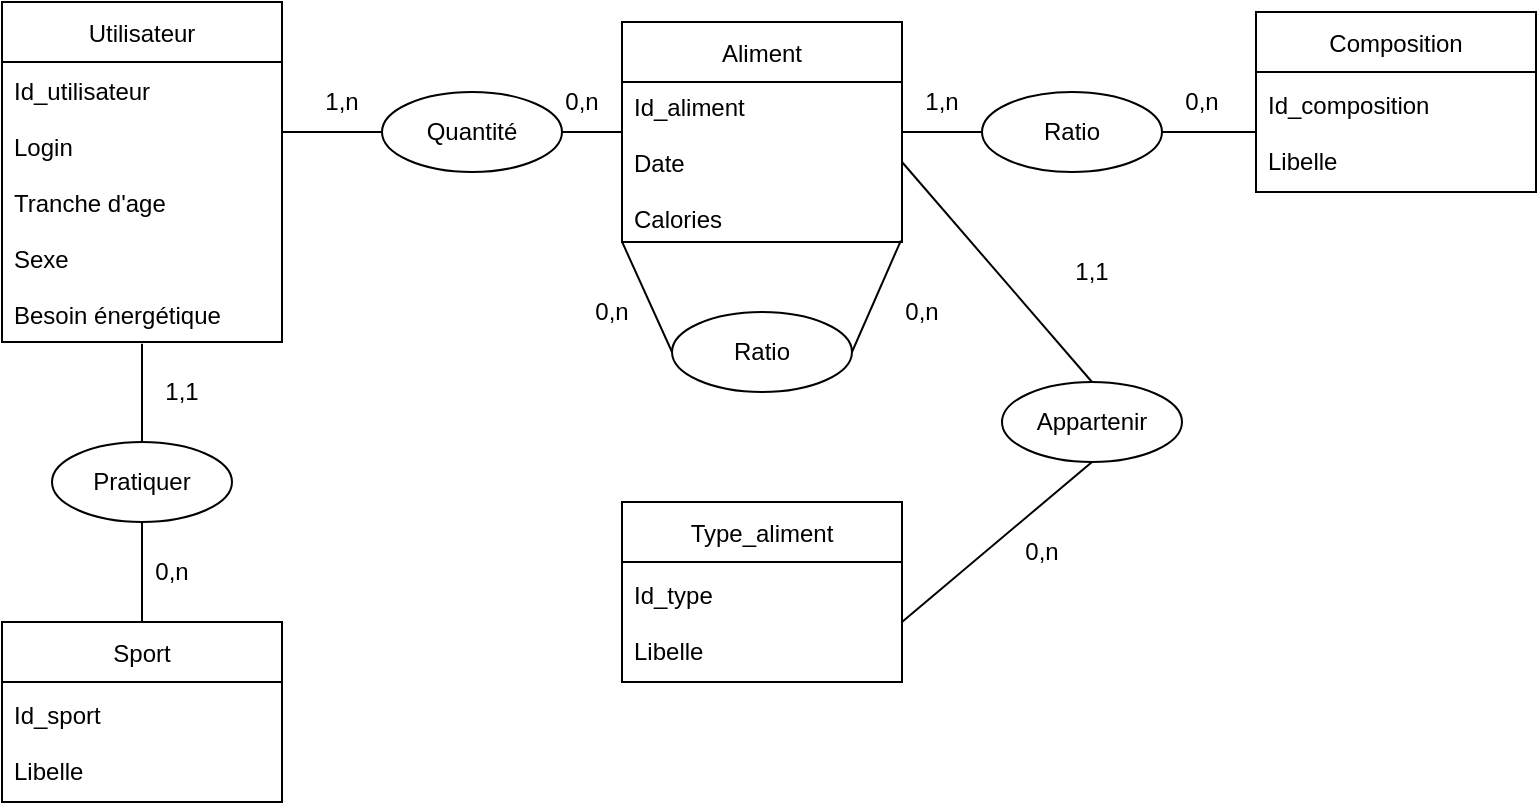<mxfile version="17.1.2" type="github" pages="2">
  <diagram id="ps0TUvUx2SFWj05R7lTL" name="Page-1">
    <mxGraphModel dx="830" dy="512" grid="1" gridSize="10" guides="1" tooltips="1" connect="1" arrows="1" fold="1" page="1" pageScale="1" pageWidth="827" pageHeight="1169" math="0" shadow="0">
      <root>
        <mxCell id="0" />
        <mxCell id="1" parent="0" />
        <mxCell id="9qkErvsrIEReRTzUVo6O-1" value="Utilisateur" style="swimlane;fontStyle=0;childLayout=stackLayout;horizontal=1;startSize=30;horizontalStack=0;resizeParent=1;resizeParentMax=0;resizeLast=0;collapsible=1;marginBottom=0;" vertex="1" parent="1">
          <mxGeometry x="60" y="70" width="140" height="170" as="geometry" />
        </mxCell>
        <mxCell id="9qkErvsrIEReRTzUVo6O-2" value="Id_utilisateur&#xa;&#xa;Login&#xa;&#xa;Tranche d&#39;age&#xa;&#xa;Sexe&#xa;&#xa;Besoin énergétique" style="text;strokeColor=none;fillColor=none;align=left;verticalAlign=middle;spacingLeft=4;spacingRight=4;overflow=hidden;points=[[0,0.5],[1,0.5]];portConstraint=eastwest;rotatable=0;" vertex="1" parent="9qkErvsrIEReRTzUVo6O-1">
          <mxGeometry y="30" width="140" height="140" as="geometry" />
        </mxCell>
        <mxCell id="9qkErvsrIEReRTzUVo6O-8" value="Aliment" style="swimlane;fontStyle=0;childLayout=stackLayout;horizontal=1;startSize=30;horizontalStack=0;resizeParent=1;resizeParentMax=0;resizeLast=0;collapsible=1;marginBottom=0;" vertex="1" parent="1">
          <mxGeometry x="370" y="80" width="140" height="110" as="geometry" />
        </mxCell>
        <mxCell id="9qkErvsrIEReRTzUVo6O-9" value="Id_aliment&#xa;&#xa;Date&#xa;&#xa;Calories" style="text;strokeColor=none;fillColor=none;align=left;verticalAlign=middle;spacingLeft=4;spacingRight=4;overflow=hidden;points=[[0,0.5],[1,0.5]];portConstraint=eastwest;rotatable=0;" vertex="1" parent="9qkErvsrIEReRTzUVo6O-8">
          <mxGeometry y="30" width="140" height="80" as="geometry" />
        </mxCell>
        <mxCell id="9qkErvsrIEReRTzUVo6O-10" value="Composition" style="swimlane;fontStyle=0;childLayout=stackLayout;horizontal=1;startSize=30;horizontalStack=0;resizeParent=1;resizeParentMax=0;resizeLast=0;collapsible=1;marginBottom=0;" vertex="1" parent="1">
          <mxGeometry x="687" y="75" width="140" height="90" as="geometry" />
        </mxCell>
        <mxCell id="9qkErvsrIEReRTzUVo6O-11" value="Id_composition&#xa;&#xa;Libelle" style="text;strokeColor=none;fillColor=none;align=left;verticalAlign=middle;spacingLeft=4;spacingRight=4;overflow=hidden;points=[[0,0.5],[1,0.5]];portConstraint=eastwest;rotatable=0;" vertex="1" parent="9qkErvsrIEReRTzUVo6O-10">
          <mxGeometry y="30" width="140" height="60" as="geometry" />
        </mxCell>
        <mxCell id="9qkErvsrIEReRTzUVo6O-12" value="Quantité" style="ellipse;whiteSpace=wrap;html=1;" vertex="1" parent="1">
          <mxGeometry x="250" y="115" width="90" height="40" as="geometry" />
        </mxCell>
        <mxCell id="9qkErvsrIEReRTzUVo6O-18" value="1,n" style="text;html=1;strokeColor=none;fillColor=none;align=center;verticalAlign=middle;whiteSpace=wrap;rounded=0;" vertex="1" parent="1">
          <mxGeometry x="200" y="105" width="60" height="30" as="geometry" />
        </mxCell>
        <mxCell id="9qkErvsrIEReRTzUVo6O-19" value="0,n" style="text;html=1;strokeColor=none;fillColor=none;align=center;verticalAlign=middle;whiteSpace=wrap;rounded=0;" vertex="1" parent="1">
          <mxGeometry x="320" y="105" width="60" height="30" as="geometry" />
        </mxCell>
        <mxCell id="9qkErvsrIEReRTzUVo6O-20" value="Ratio" style="ellipse;whiteSpace=wrap;html=1;" vertex="1" parent="1">
          <mxGeometry x="550" y="115" width="90" height="40" as="geometry" />
        </mxCell>
        <mxCell id="9qkErvsrIEReRTzUVo6O-31" value="1,n" style="text;html=1;strokeColor=none;fillColor=none;align=center;verticalAlign=middle;whiteSpace=wrap;rounded=0;" vertex="1" parent="1">
          <mxGeometry x="500" y="105" width="60" height="30" as="geometry" />
        </mxCell>
        <mxCell id="9qkErvsrIEReRTzUVo6O-32" value="0,n" style="text;html=1;strokeColor=none;fillColor=none;align=center;verticalAlign=middle;whiteSpace=wrap;rounded=0;" vertex="1" parent="1">
          <mxGeometry x="630" y="105" width="60" height="30" as="geometry" />
        </mxCell>
        <mxCell id="9qkErvsrIEReRTzUVo6O-48" value="Ratio" style="ellipse;whiteSpace=wrap;html=1;" vertex="1" parent="1">
          <mxGeometry x="395" y="225" width="90" height="40" as="geometry" />
        </mxCell>
        <mxCell id="9qkErvsrIEReRTzUVo6O-57" value="0,n" style="text;html=1;strokeColor=none;fillColor=none;align=center;verticalAlign=middle;whiteSpace=wrap;rounded=0;" vertex="1" parent="1">
          <mxGeometry x="335" y="210" width="60" height="30" as="geometry" />
        </mxCell>
        <mxCell id="9qkErvsrIEReRTzUVo6O-58" value="0,n" style="text;html=1;strokeColor=none;fillColor=none;align=center;verticalAlign=middle;whiteSpace=wrap;rounded=0;" vertex="1" parent="1">
          <mxGeometry x="490" y="210" width="60" height="30" as="geometry" />
        </mxCell>
        <mxCell id="9qkErvsrIEReRTzUVo6O-59" value="Sport" style="swimlane;fontStyle=0;childLayout=stackLayout;horizontal=1;startSize=30;horizontalStack=0;resizeParent=1;resizeParentMax=0;resizeLast=0;collapsible=1;marginBottom=0;" vertex="1" parent="1">
          <mxGeometry x="60" y="380" width="140" height="90" as="geometry" />
        </mxCell>
        <mxCell id="9qkErvsrIEReRTzUVo6O-60" value="Id_sport&#xa;&#xa;Libelle" style="text;strokeColor=none;fillColor=none;align=left;verticalAlign=middle;spacingLeft=4;spacingRight=4;overflow=hidden;points=[[0,0.5],[1,0.5]];portConstraint=eastwest;rotatable=0;" vertex="1" parent="9qkErvsrIEReRTzUVo6O-59">
          <mxGeometry y="30" width="140" height="60" as="geometry" />
        </mxCell>
        <mxCell id="9qkErvsrIEReRTzUVo6O-63" value="Type_aliment" style="swimlane;fontStyle=0;childLayout=stackLayout;horizontal=1;startSize=30;horizontalStack=0;resizeParent=1;resizeParentMax=0;resizeLast=0;collapsible=1;marginBottom=0;" vertex="1" parent="1">
          <mxGeometry x="370" y="320" width="140" height="90" as="geometry" />
        </mxCell>
        <mxCell id="9qkErvsrIEReRTzUVo6O-64" value="Id_type&#xa;&#xa;Libelle" style="text;strokeColor=none;fillColor=none;align=left;verticalAlign=middle;spacingLeft=4;spacingRight=4;overflow=hidden;points=[[0,0.5],[1,0.5]];portConstraint=eastwest;rotatable=0;" vertex="1" parent="9qkErvsrIEReRTzUVo6O-63">
          <mxGeometry y="30" width="140" height="60" as="geometry" />
        </mxCell>
        <mxCell id="9qkErvsrIEReRTzUVo6O-67" value="Appartenir" style="ellipse;whiteSpace=wrap;html=1;" vertex="1" parent="1">
          <mxGeometry x="560" y="260" width="90" height="40" as="geometry" />
        </mxCell>
        <mxCell id="9qkErvsrIEReRTzUVo6O-71" value="Pratiquer" style="ellipse;whiteSpace=wrap;html=1;" vertex="1" parent="1">
          <mxGeometry x="85" y="290" width="90" height="40" as="geometry" />
        </mxCell>
        <mxCell id="9qkErvsrIEReRTzUVo6O-74" value="1,1" style="text;html=1;strokeColor=none;fillColor=none;align=center;verticalAlign=middle;whiteSpace=wrap;rounded=0;" vertex="1" parent="1">
          <mxGeometry x="120" y="250" width="60" height="30" as="geometry" />
        </mxCell>
        <mxCell id="9qkErvsrIEReRTzUVo6O-75" value="0,n" style="text;html=1;strokeColor=none;fillColor=none;align=center;verticalAlign=middle;whiteSpace=wrap;rounded=0;" vertex="1" parent="1">
          <mxGeometry x="115" y="340" width="60" height="30" as="geometry" />
        </mxCell>
        <mxCell id="9qkErvsrIEReRTzUVo6O-76" value="1,1" style="text;html=1;strokeColor=none;fillColor=none;align=center;verticalAlign=middle;whiteSpace=wrap;rounded=0;" vertex="1" parent="1">
          <mxGeometry x="575" y="190" width="60" height="30" as="geometry" />
        </mxCell>
        <mxCell id="9qkErvsrIEReRTzUVo6O-77" value="0,n" style="text;html=1;strokeColor=none;fillColor=none;align=center;verticalAlign=middle;whiteSpace=wrap;rounded=0;" vertex="1" parent="1">
          <mxGeometry x="550" y="330" width="60" height="30" as="geometry" />
        </mxCell>
        <mxCell id="PcpdH8goPA6e2npStkTK-2" value="" style="endArrow=none;html=1;rounded=0;" edge="1" parent="1">
          <mxGeometry width="50" height="50" relative="1" as="geometry">
            <mxPoint x="200" y="135" as="sourcePoint" />
            <mxPoint x="250" y="135" as="targetPoint" />
          </mxGeometry>
        </mxCell>
        <mxCell id="PcpdH8goPA6e2npStkTK-3" value="" style="endArrow=none;html=1;rounded=0;exitX=1;exitY=0.5;exitDx=0;exitDy=0;" edge="1" parent="1" source="9qkErvsrIEReRTzUVo6O-12">
          <mxGeometry width="50" height="50" relative="1" as="geometry">
            <mxPoint x="380" y="260" as="sourcePoint" />
            <mxPoint x="370" y="135" as="targetPoint" />
          </mxGeometry>
        </mxCell>
        <mxCell id="PcpdH8goPA6e2npStkTK-4" value="" style="endArrow=none;html=1;rounded=0;exitX=0;exitY=0.5;exitDx=0;exitDy=0;entryX=1;entryY=0.313;entryDx=0;entryDy=0;entryPerimeter=0;" edge="1" parent="1" source="9qkErvsrIEReRTzUVo6O-20" target="9qkErvsrIEReRTzUVo6O-9">
          <mxGeometry width="50" height="50" relative="1" as="geometry">
            <mxPoint x="380" y="260" as="sourcePoint" />
            <mxPoint x="430" y="210" as="targetPoint" />
          </mxGeometry>
        </mxCell>
        <mxCell id="PcpdH8goPA6e2npStkTK-5" value="" style="endArrow=none;html=1;rounded=0;exitX=1;exitY=0.5;exitDx=0;exitDy=0;" edge="1" parent="1" source="9qkErvsrIEReRTzUVo6O-20" target="9qkErvsrIEReRTzUVo6O-11">
          <mxGeometry width="50" height="50" relative="1" as="geometry">
            <mxPoint x="380" y="260" as="sourcePoint" />
            <mxPoint x="430" y="210" as="targetPoint" />
          </mxGeometry>
        </mxCell>
        <mxCell id="PcpdH8goPA6e2npStkTK-6" value="" style="endArrow=none;html=1;rounded=0;entryX=1;entryY=0.5;entryDx=0;entryDy=0;exitX=0.5;exitY=0;exitDx=0;exitDy=0;" edge="1" parent="1" source="9qkErvsrIEReRTzUVo6O-67" target="9qkErvsrIEReRTzUVo6O-9">
          <mxGeometry width="50" height="50" relative="1" as="geometry">
            <mxPoint x="540" y="260" as="sourcePoint" />
            <mxPoint x="590" y="210" as="targetPoint" />
            <Array as="points" />
          </mxGeometry>
        </mxCell>
        <mxCell id="PcpdH8goPA6e2npStkTK-10" value="" style="endArrow=none;html=1;rounded=0;entryX=0.5;entryY=1;entryDx=0;entryDy=0;exitX=1;exitY=0.5;exitDx=0;exitDy=0;" edge="1" parent="1" source="9qkErvsrIEReRTzUVo6O-64" target="9qkErvsrIEReRTzUVo6O-67">
          <mxGeometry width="50" height="50" relative="1" as="geometry">
            <mxPoint x="540" y="350" as="sourcePoint" />
            <mxPoint x="590" y="300" as="targetPoint" />
          </mxGeometry>
        </mxCell>
        <mxCell id="PcpdH8goPA6e2npStkTK-11" value="" style="endArrow=none;html=1;rounded=0;exitX=1;exitY=0.5;exitDx=0;exitDy=0;entryX=0.996;entryY=0.991;entryDx=0;entryDy=0;entryPerimeter=0;" edge="1" parent="1" source="9qkErvsrIEReRTzUVo6O-48" target="9qkErvsrIEReRTzUVo6O-9">
          <mxGeometry width="50" height="50" relative="1" as="geometry">
            <mxPoint x="520" y="270" as="sourcePoint" />
            <mxPoint x="510" y="160" as="targetPoint" />
          </mxGeometry>
        </mxCell>
        <mxCell id="PcpdH8goPA6e2npStkTK-12" value="" style="endArrow=none;html=1;rounded=0;entryX=0;entryY=0.5;entryDx=0;entryDy=0;exitX=0;exitY=0.998;exitDx=0;exitDy=0;exitPerimeter=0;" edge="1" parent="1" source="9qkErvsrIEReRTzUVo6O-9" target="9qkErvsrIEReRTzUVo6O-48">
          <mxGeometry width="50" height="50" relative="1" as="geometry">
            <mxPoint x="370" y="160" as="sourcePoint" />
            <mxPoint x="570" y="220" as="targetPoint" />
          </mxGeometry>
        </mxCell>
        <mxCell id="PcpdH8goPA6e2npStkTK-13" value="" style="endArrow=none;html=1;rounded=0;entryX=0.5;entryY=1.006;entryDx=0;entryDy=0;entryPerimeter=0;" edge="1" parent="1" source="9qkErvsrIEReRTzUVo6O-71" target="9qkErvsrIEReRTzUVo6O-2">
          <mxGeometry width="50" height="50" relative="1" as="geometry">
            <mxPoint x="260" y="340" as="sourcePoint" />
            <mxPoint x="310" y="290" as="targetPoint" />
          </mxGeometry>
        </mxCell>
        <mxCell id="PcpdH8goPA6e2npStkTK-14" value="" style="endArrow=none;html=1;rounded=0;exitX=0.5;exitY=0;exitDx=0;exitDy=0;" edge="1" parent="1" source="9qkErvsrIEReRTzUVo6O-59" target="9qkErvsrIEReRTzUVo6O-71">
          <mxGeometry width="50" height="50" relative="1" as="geometry">
            <mxPoint x="260" y="340" as="sourcePoint" />
            <mxPoint x="310" y="290" as="targetPoint" />
          </mxGeometry>
        </mxCell>
      </root>
    </mxGraphModel>
  </diagram>
  <diagram id="R755U7Kzt6zpGV08sWAv" name="Page-3">
    <mxGraphModel dx="830" dy="512" grid="1" gridSize="10" guides="1" tooltips="1" connect="1" arrows="1" fold="1" page="1" pageScale="1" pageWidth="827" pageHeight="1169" math="0" shadow="0">
      <root>
        <mxCell id="cGsl6UHjNJ5qutNKCn_d-0" />
        <mxCell id="cGsl6UHjNJ5qutNKCn_d-1" parent="cGsl6UHjNJ5qutNKCn_d-0" />
        <mxCell id="cGsl6UHjNJ5qutNKCn_d-2" value="UTILISATEUR" style="swimlane;fontStyle=0;childLayout=stackLayout;horizontal=1;startSize=30;horizontalStack=0;resizeParent=1;resizeParentMax=0;resizeLast=0;collapsible=1;marginBottom=0;" vertex="1" parent="cGsl6UHjNJ5qutNKCn_d-1">
          <mxGeometry x="10" y="70" width="140" height="170" as="geometry" />
        </mxCell>
        <mxCell id="W_QgTbFiwIM0ZCdwzRpV-8" value="" style="endArrow=none;html=1;rounded=0;" edge="1" parent="cGsl6UHjNJ5qutNKCn_d-2">
          <mxGeometry width="50" height="50" relative="1" as="geometry">
            <mxPoint x="10" y="60" as="sourcePoint" />
            <mxPoint x="100" y="60" as="targetPoint" />
          </mxGeometry>
        </mxCell>
        <mxCell id="cGsl6UHjNJ5qutNKCn_d-3" value="ID_UTILISATEUR&#xa;&#xa;LOGIN&#xa;&#xa;TRANCHE D&#39;AGE&#xa;&#xa;SEXE&#xa;&#xa;BESOIN ENERGITIQUE" style="text;strokeColor=none;fillColor=none;align=left;verticalAlign=middle;spacingLeft=4;spacingRight=4;overflow=hidden;points=[[0,0.5],[1,0.5]];portConstraint=eastwest;rotatable=0;" vertex="1" parent="cGsl6UHjNJ5qutNKCn_d-2">
          <mxGeometry y="30" width="140" height="140" as="geometry" />
        </mxCell>
        <mxCell id="cGsl6UHjNJ5qutNKCn_d-4" value="ALIMENT" style="swimlane;fontStyle=0;childLayout=stackLayout;horizontal=1;startSize=30;horizontalStack=0;resizeParent=1;resizeParentMax=0;resizeLast=0;collapsible=1;marginBottom=0;" vertex="1" parent="cGsl6UHjNJ5qutNKCn_d-1">
          <mxGeometry x="350" y="80" width="140" height="110" as="geometry" />
        </mxCell>
        <mxCell id="W_QgTbFiwIM0ZCdwzRpV-17" value="" style="endArrow=none;html=1;rounded=0;" edge="1" parent="cGsl6UHjNJ5qutNKCn_d-4">
          <mxGeometry width="50" height="50" relative="1" as="geometry">
            <mxPoint x="10" y="55" as="sourcePoint" />
            <mxPoint x="70" y="55" as="targetPoint" />
          </mxGeometry>
        </mxCell>
        <mxCell id="cGsl6UHjNJ5qutNKCn_d-5" value="ID_ALIMENT&#xa;&#xa;DATE&#xa;&#xa;CALORIES" style="text;strokeColor=none;fillColor=none;align=left;verticalAlign=middle;spacingLeft=4;spacingRight=4;overflow=hidden;points=[[0,0.5],[1,0.5]];portConstraint=eastwest;rotatable=0;" vertex="1" parent="cGsl6UHjNJ5qutNKCn_d-4">
          <mxGeometry y="30" width="140" height="80" as="geometry" />
        </mxCell>
        <mxCell id="cGsl6UHjNJ5qutNKCn_d-6" value="COMPOSITION" style="swimlane;fontStyle=0;childLayout=stackLayout;horizontal=1;startSize=30;horizontalStack=0;resizeParent=1;resizeParentMax=0;resizeLast=0;collapsible=1;marginBottom=0;" vertex="1" parent="cGsl6UHjNJ5qutNKCn_d-1">
          <mxGeometry x="687" y="90" width="140" height="90" as="geometry" />
        </mxCell>
        <mxCell id="fxmTqnYD-4aVfmm8E6T3-12" value="" style="endArrow=none;html=1;rounded=0;" edge="1" parent="cGsl6UHjNJ5qutNKCn_d-6">
          <mxGeometry width="50" height="50" relative="1" as="geometry">
            <mxPoint x="13" y="59.41" as="sourcePoint" />
            <mxPoint x="103" y="59.41" as="targetPoint" />
          </mxGeometry>
        </mxCell>
        <mxCell id="cGsl6UHjNJ5qutNKCn_d-7" value="ID_COMPOSITION&#xa;&#xa;LIBELLE" style="text;strokeColor=none;fillColor=none;align=left;verticalAlign=middle;spacingLeft=4;spacingRight=4;overflow=hidden;points=[[0,0.5],[1,0.5]];portConstraint=eastwest;rotatable=0;" vertex="1" parent="cGsl6UHjNJ5qutNKCn_d-6">
          <mxGeometry y="30" width="140" height="60" as="geometry" />
        </mxCell>
        <mxCell id="cGsl6UHjNJ5qutNKCn_d-17" value="SPORT" style="swimlane;fontStyle=0;childLayout=stackLayout;horizontal=1;startSize=30;horizontalStack=0;resizeParent=1;resizeParentMax=0;resizeLast=0;collapsible=1;marginBottom=0;" vertex="1" parent="cGsl6UHjNJ5qutNKCn_d-1">
          <mxGeometry x="10" y="320" width="140" height="90" as="geometry" />
        </mxCell>
        <mxCell id="W_QgTbFiwIM0ZCdwzRpV-10" value="" style="endArrow=none;html=1;rounded=0;" edge="1" parent="cGsl6UHjNJ5qutNKCn_d-17">
          <mxGeometry width="50" height="50" relative="1" as="geometry">
            <mxPoint x="10" y="59.76" as="sourcePoint" />
            <mxPoint x="60" y="59.76" as="targetPoint" />
          </mxGeometry>
        </mxCell>
        <mxCell id="cGsl6UHjNJ5qutNKCn_d-18" value="ID_SPORT&#xa;&#xa;LIBELLE" style="text;strokeColor=none;fillColor=none;align=left;verticalAlign=middle;spacingLeft=4;spacingRight=4;overflow=hidden;points=[[0,0.5],[1,0.5]];portConstraint=eastwest;rotatable=0;" vertex="1" parent="cGsl6UHjNJ5qutNKCn_d-17">
          <mxGeometry y="30" width="140" height="60" as="geometry" />
        </mxCell>
        <mxCell id="cGsl6UHjNJ5qutNKCn_d-19" value="TYPE_ALIMENT" style="swimlane;fontStyle=0;childLayout=stackLayout;horizontal=1;startSize=30;horizontalStack=0;resizeParent=1;resizeParentMax=0;resizeLast=0;collapsible=1;marginBottom=0;" vertex="1" parent="cGsl6UHjNJ5qutNKCn_d-1">
          <mxGeometry x="440" y="320" width="140" height="90" as="geometry" />
        </mxCell>
        <mxCell id="fxmTqnYD-4aVfmm8E6T3-0" value="" style="endArrow=none;html=1;rounded=0;" edge="1" parent="cGsl6UHjNJ5qutNKCn_d-19">
          <mxGeometry width="50" height="50" relative="1" as="geometry">
            <mxPoint x="10" y="59.5" as="sourcePoint" />
            <mxPoint x="56" y="59.5" as="targetPoint" />
          </mxGeometry>
        </mxCell>
        <mxCell id="cGsl6UHjNJ5qutNKCn_d-20" value="ID_TYPE&#xa;&#xa;LIBELLE" style="text;strokeColor=none;fillColor=none;align=left;verticalAlign=middle;spacingLeft=4;spacingRight=4;overflow=hidden;points=[[0,0.5],[1,0.5]];portConstraint=eastwest;rotatable=0;" vertex="1" parent="cGsl6UHjNJ5qutNKCn_d-19">
          <mxGeometry y="30" width="140" height="60" as="geometry" />
        </mxCell>
        <mxCell id="V3D6cUp_pwJ4s5y8st8d-0" value="" style="endArrow=classic;html=1;rounded=0;" edge="1" parent="cGsl6UHjNJ5qutNKCn_d-1" source="cGsl6UHjNJ5qutNKCn_d-3" target="cGsl6UHjNJ5qutNKCn_d-17">
          <mxGeometry width="50" height="50" relative="1" as="geometry">
            <mxPoint x="90" y="270" as="sourcePoint" />
            <mxPoint x="220" y="380" as="targetPoint" />
          </mxGeometry>
        </mxCell>
        <mxCell id="W_QgTbFiwIM0ZCdwzRpV-0" value="CONSOMMER" style="swimlane;fontStyle=0;childLayout=stackLayout;horizontal=1;startSize=30;horizontalStack=0;resizeParent=1;resizeParentMax=0;resizeLast=0;collapsible=1;marginBottom=0;" vertex="1" parent="cGsl6UHjNJ5qutNKCn_d-1">
          <mxGeometry x="180" y="80" width="140" height="110" as="geometry" />
        </mxCell>
        <mxCell id="W_QgTbFiwIM0ZCdwzRpV-11" value="" style="endArrow=none;html=1;rounded=0;" edge="1" parent="W_QgTbFiwIM0ZCdwzRpV-0">
          <mxGeometry width="50" height="50" relative="1" as="geometry">
            <mxPoint x="10" y="54.52" as="sourcePoint" />
            <mxPoint x="100" y="54.52" as="targetPoint" />
          </mxGeometry>
        </mxCell>
        <mxCell id="W_QgTbFiwIM0ZCdwzRpV-1" value="ID_UTILISATEUR&#xa;&#xa;ID_ALIMENT&#xa;&#xa;QUANTITE" style="text;strokeColor=none;fillColor=none;align=left;verticalAlign=middle;spacingLeft=4;spacingRight=4;overflow=hidden;points=[[0,0.5],[1,0.5]];portConstraint=eastwest;rotatable=0;fontStyle=0" vertex="1" parent="W_QgTbFiwIM0ZCdwzRpV-0">
          <mxGeometry y="30" width="140" height="80" as="geometry" />
        </mxCell>
        <mxCell id="W_QgTbFiwIM0ZCdwzRpV-12" value="" style="endArrow=none;html=1;rounded=0;" edge="1" parent="W_QgTbFiwIM0ZCdwzRpV-0">
          <mxGeometry width="50" height="50" relative="1" as="geometry">
            <mxPoint x="10" y="80.0" as="sourcePoint" />
            <mxPoint x="70" y="80" as="targetPoint" />
          </mxGeometry>
        </mxCell>
        <mxCell id="W_QgTbFiwIM0ZCdwzRpV-5" style="edgeStyle=orthogonalEdgeStyle;rounded=0;orthogonalLoop=1;jettySize=auto;html=1;exitX=1;exitY=0.5;exitDx=0;exitDy=0;" edge="1" parent="cGsl6UHjNJ5qutNKCn_d-1" source="W_QgTbFiwIM0ZCdwzRpV-1" target="cGsl6UHjNJ5qutNKCn_d-5">
          <mxGeometry relative="1" as="geometry" />
        </mxCell>
        <mxCell id="W_QgTbFiwIM0ZCdwzRpV-7" style="edgeStyle=orthogonalEdgeStyle;rounded=0;orthogonalLoop=1;jettySize=auto;html=1;exitX=0;exitY=0.5;exitDx=0;exitDy=0;entryX=0.993;entryY=0.357;entryDx=0;entryDy=0;entryPerimeter=0;" edge="1" parent="cGsl6UHjNJ5qutNKCn_d-1" source="W_QgTbFiwIM0ZCdwzRpV-1" target="cGsl6UHjNJ5qutNKCn_d-3">
          <mxGeometry relative="1" as="geometry" />
        </mxCell>
        <mxCell id="W_QgTbFiwIM0ZCdwzRpV-13" value="CONTENIR" style="swimlane;fontStyle=0;childLayout=stackLayout;horizontal=1;startSize=30;horizontalStack=0;resizeParent=1;resizeParentMax=0;resizeLast=0;collapsible=1;marginBottom=0;" vertex="1" parent="cGsl6UHjNJ5qutNKCn_d-1">
          <mxGeometry x="260" y="320" width="140" height="90" as="geometry" />
        </mxCell>
        <mxCell id="W_QgTbFiwIM0ZCdwzRpV-14" value="" style="endArrow=none;html=1;rounded=0;" edge="1" parent="W_QgTbFiwIM0ZCdwzRpV-13">
          <mxGeometry width="50" height="50" relative="1" as="geometry">
            <mxPoint x="10" y="59.76" as="sourcePoint" />
            <mxPoint x="60" y="59.76" as="targetPoint" />
          </mxGeometry>
        </mxCell>
        <mxCell id="W_QgTbFiwIM0ZCdwzRpV-15" value="ID_ALIMENT&#xa;&#xa;RATIO" style="text;strokeColor=none;fillColor=none;align=left;verticalAlign=middle;spacingLeft=4;spacingRight=4;overflow=hidden;points=[[0,0.5],[1,0.5]];portConstraint=eastwest;rotatable=0;" vertex="1" parent="W_QgTbFiwIM0ZCdwzRpV-13">
          <mxGeometry y="30" width="140" height="60" as="geometry" />
        </mxCell>
        <mxCell id="W_QgTbFiwIM0ZCdwzRpV-18" value="" style="endArrow=classic;startArrow=classic;html=1;rounded=0;exitX=0.5;exitY=0;exitDx=0;exitDy=0;entryX=0.243;entryY=1;entryDx=0;entryDy=0;entryPerimeter=0;" edge="1" parent="cGsl6UHjNJ5qutNKCn_d-1" source="W_QgTbFiwIM0ZCdwzRpV-13" target="cGsl6UHjNJ5qutNKCn_d-5">
          <mxGeometry width="50" height="50" relative="1" as="geometry">
            <mxPoint x="390" y="270" as="sourcePoint" />
            <mxPoint x="400" y="190" as="targetPoint" />
          </mxGeometry>
        </mxCell>
        <mxCell id="v01Q2UWqzAGjEGVasom4-0" value="" style="endArrow=classic;html=1;rounded=0;entryX=0.5;entryY=0;entryDx=0;entryDy=0;exitX=0.729;exitY=1.013;exitDx=0;exitDy=0;exitPerimeter=0;" edge="1" parent="cGsl6UHjNJ5qutNKCn_d-1" source="cGsl6UHjNJ5qutNKCn_d-5" target="cGsl6UHjNJ5qutNKCn_d-19">
          <mxGeometry width="50" height="50" relative="1" as="geometry">
            <mxPoint x="480" y="190" as="sourcePoint" />
            <mxPoint x="440" y="220" as="targetPoint" />
          </mxGeometry>
        </mxCell>
        <mxCell id="fxmTqnYD-4aVfmm8E6T3-5" style="edgeStyle=orthogonalEdgeStyle;rounded=0;orthogonalLoop=1;jettySize=auto;html=1;exitX=0;exitY=0.5;exitDx=0;exitDy=0;entryX=1;entryY=0.5;entryDx=0;entryDy=0;" edge="1" parent="cGsl6UHjNJ5qutNKCn_d-1" target="cGsl6UHjNJ5qutNKCn_d-5">
          <mxGeometry relative="1" as="geometry">
            <mxPoint x="520" y="150" as="sourcePoint" />
          </mxGeometry>
        </mxCell>
        <mxCell id="fxmTqnYD-4aVfmm8E6T3-7" style="edgeStyle=orthogonalEdgeStyle;rounded=0;orthogonalLoop=1;jettySize=auto;html=1;exitX=1;exitY=0.5;exitDx=0;exitDy=0;" edge="1" parent="cGsl6UHjNJ5qutNKCn_d-1" target="cGsl6UHjNJ5qutNKCn_d-7">
          <mxGeometry relative="1" as="geometry">
            <mxPoint x="660" y="150" as="sourcePoint" />
          </mxGeometry>
        </mxCell>
        <mxCell id="fxmTqnYD-4aVfmm8E6T3-8" value="SE_COMPOSER" style="swimlane;fontStyle=0;childLayout=stackLayout;horizontal=1;startSize=30;horizontalStack=0;resizeParent=1;resizeParentMax=0;resizeLast=0;collapsible=1;marginBottom=0;" vertex="1" parent="cGsl6UHjNJ5qutNKCn_d-1">
          <mxGeometry x="520" y="80" width="140" height="110" as="geometry" />
        </mxCell>
        <mxCell id="fxmTqnYD-4aVfmm8E6T3-9" value="" style="endArrow=none;html=1;rounded=0;" edge="1" parent="fxmTqnYD-4aVfmm8E6T3-8">
          <mxGeometry width="50" height="50" relative="1" as="geometry">
            <mxPoint x="10" y="55" as="sourcePoint" />
            <mxPoint x="70" y="55" as="targetPoint" />
          </mxGeometry>
        </mxCell>
        <mxCell id="fxmTqnYD-4aVfmm8E6T3-10" value="ID_ALIMENT&#xa;&#xa;ID_COMPOSITION&#xa;&#xa;RATIO" style="text;strokeColor=none;fillColor=none;align=left;verticalAlign=middle;spacingLeft=4;spacingRight=4;overflow=hidden;points=[[0,0.5],[1,0.5]];portConstraint=eastwest;rotatable=0;" vertex="1" parent="fxmTqnYD-4aVfmm8E6T3-8">
          <mxGeometry y="30" width="140" height="80" as="geometry" />
        </mxCell>
        <mxCell id="fxmTqnYD-4aVfmm8E6T3-11" value="" style="endArrow=none;html=1;rounded=0;" edge="1" parent="fxmTqnYD-4aVfmm8E6T3-8">
          <mxGeometry width="50" height="50" relative="1" as="geometry">
            <mxPoint x="10" y="80" as="sourcePoint" />
            <mxPoint x="100" y="80" as="targetPoint" />
          </mxGeometry>
        </mxCell>
      </root>
    </mxGraphModel>
  </diagram>
</mxfile>
